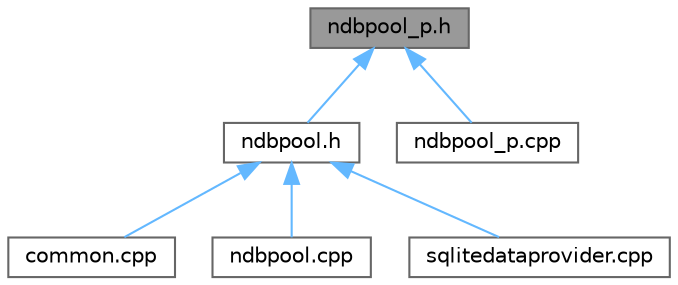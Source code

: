 digraph "ndbpool_p.h"
{
 // LATEX_PDF_SIZE
  bgcolor="transparent";
  edge [fontname=Helvetica,fontsize=10,labelfontname=Helvetica,labelfontsize=10];
  node [fontname=Helvetica,fontsize=10,shape=box,height=0.2,width=0.4];
  Node1 [id="Node000001",label="ndbpool_p.h",height=0.2,width=0.4,color="gray40", fillcolor="grey60", style="filled", fontcolor="black",tooltip=" "];
  Node1 -> Node2 [id="edge1_Node000001_Node000002",dir="back",color="steelblue1",style="solid",tooltip=" "];
  Node2 [id="Node000002",label="ndbpool.h",height=0.2,width=0.4,color="grey40", fillcolor="white", style="filled",URL="$ndbpool_8h.html",tooltip=" "];
  Node2 -> Node3 [id="edge2_Node000002_Node000003",dir="back",color="steelblue1",style="solid",tooltip=" "];
  Node3 [id="Node000003",label="common.cpp",height=0.2,width=0.4,color="grey40", fillcolor="white", style="filled",URL="$common_8cpp.html",tooltip=" "];
  Node2 -> Node4 [id="edge3_Node000002_Node000004",dir="back",color="steelblue1",style="solid",tooltip=" "];
  Node4 [id="Node000004",label="ndbpool.cpp",height=0.2,width=0.4,color="grey40", fillcolor="white", style="filled",URL="$ndbpool_8cpp.html",tooltip=" "];
  Node2 -> Node5 [id="edge4_Node000002_Node000005",dir="back",color="steelblue1",style="solid",tooltip=" "];
  Node5 [id="Node000005",label="sqlitedataprovider.cpp",height=0.2,width=0.4,color="grey40", fillcolor="white", style="filled",URL="$sqlitedataprovider_8cpp.html",tooltip=" "];
  Node1 -> Node6 [id="edge5_Node000001_Node000006",dir="back",color="steelblue1",style="solid",tooltip=" "];
  Node6 [id="Node000006",label="ndbpool_p.cpp",height=0.2,width=0.4,color="grey40", fillcolor="white", style="filled",URL="$ndbpool__p_8cpp.html",tooltip=" "];
}
